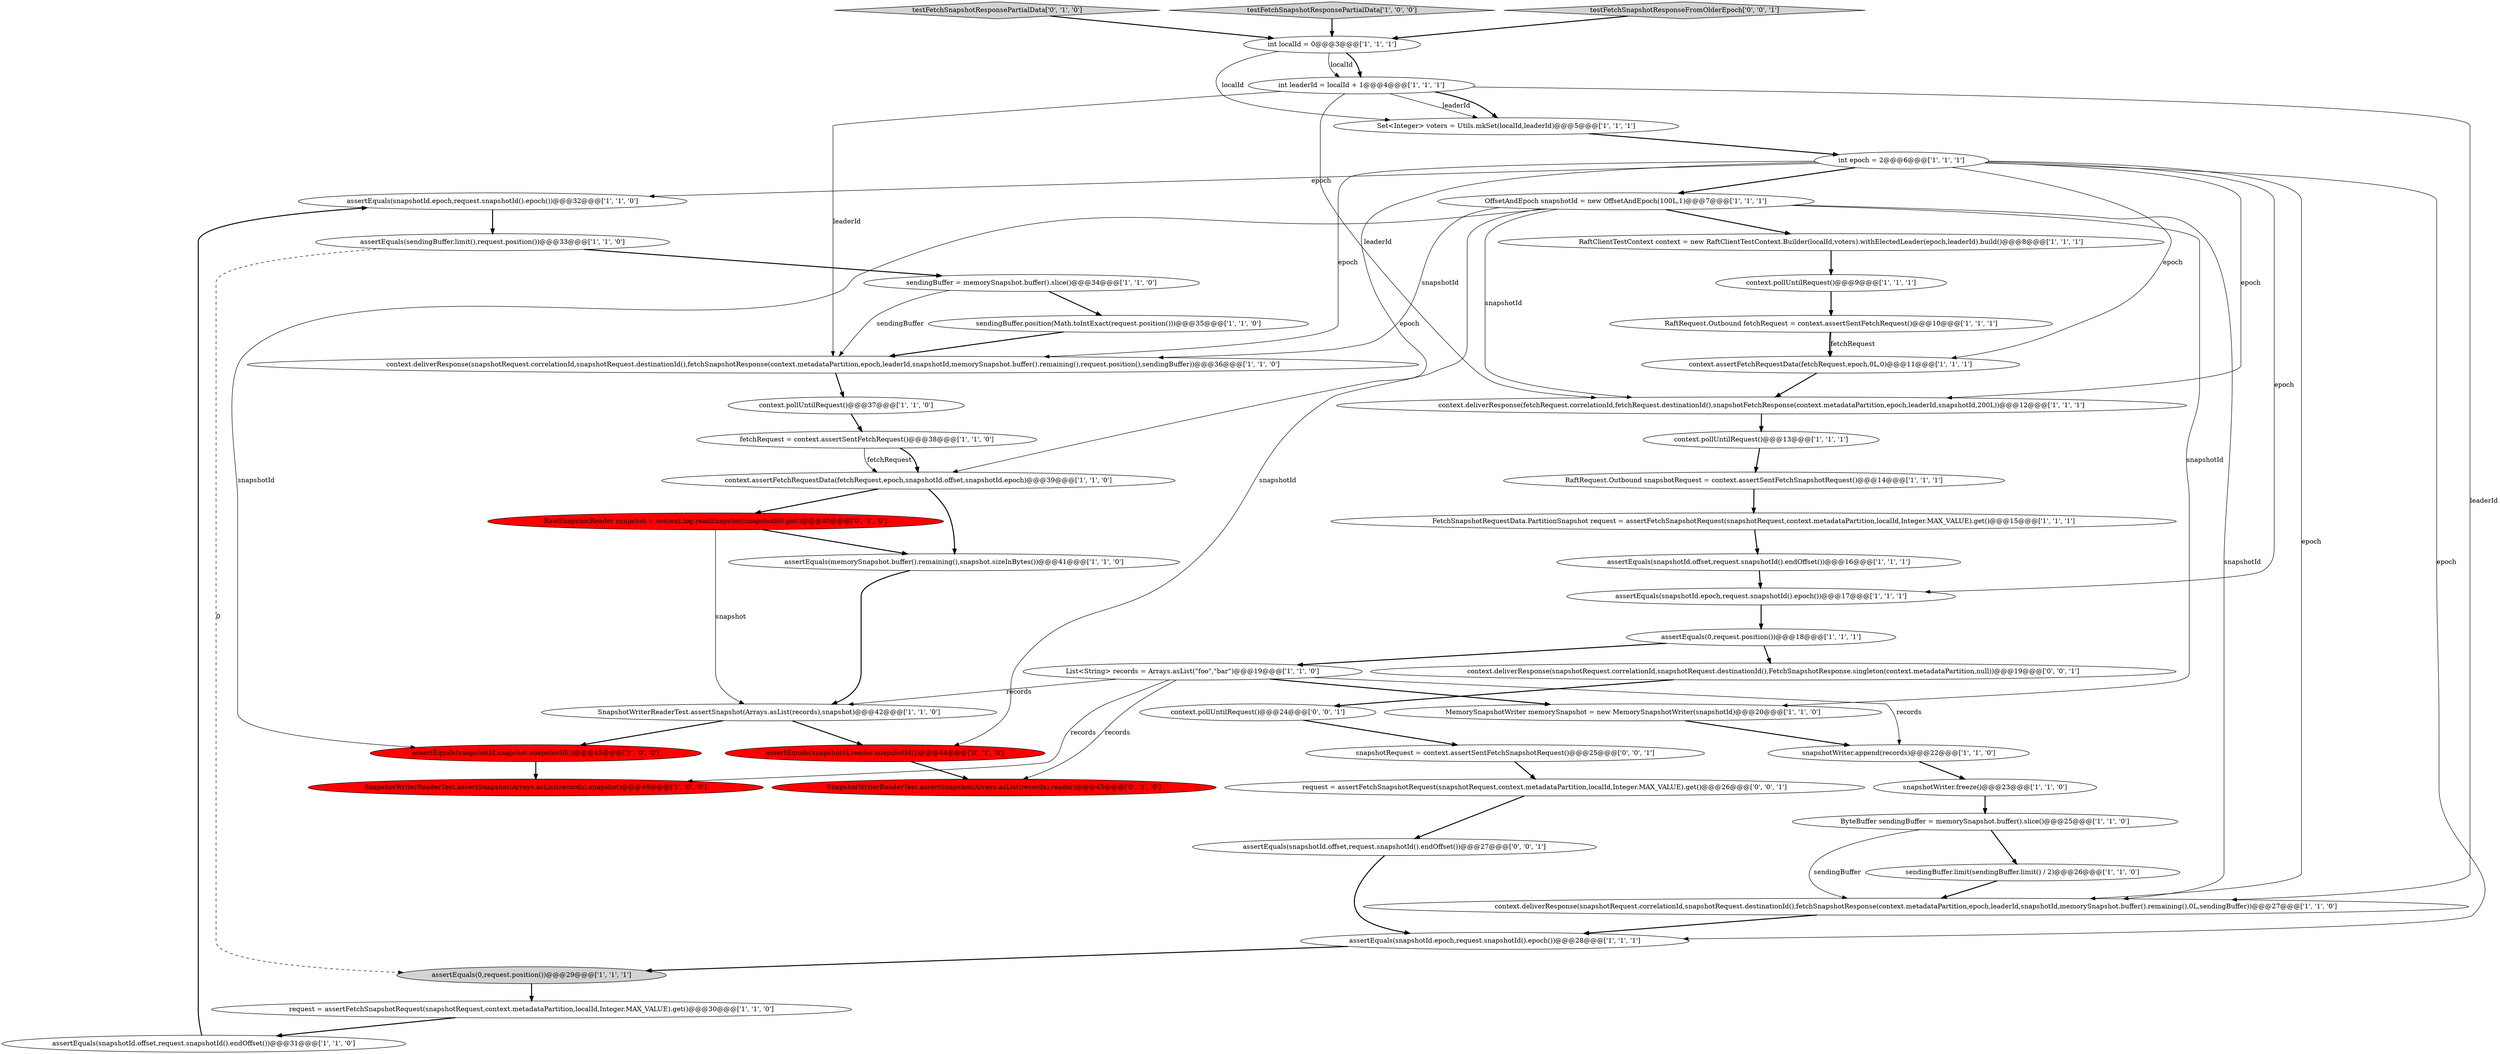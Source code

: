 digraph {
5 [style = filled, label = "int epoch = 2@@@6@@@['1', '1', '1']", fillcolor = white, shape = ellipse image = "AAA0AAABBB1BBB"];
12 [style = filled, label = "sendingBuffer = memorySnapshot.buffer().slice()@@@34@@@['1', '1', '0']", fillcolor = white, shape = ellipse image = "AAA0AAABBB1BBB"];
2 [style = filled, label = "assertEquals(snapshotId.epoch,request.snapshotId().epoch())@@@32@@@['1', '1', '0']", fillcolor = white, shape = ellipse image = "AAA0AAABBB1BBB"];
21 [style = filled, label = "assertEquals(snapshotId.epoch,request.snapshotId().epoch())@@@28@@@['1', '1', '1']", fillcolor = white, shape = ellipse image = "AAA0AAABBB1BBB"];
49 [style = filled, label = "context.pollUntilRequest()@@@24@@@['0', '0', '1']", fillcolor = white, shape = ellipse image = "AAA0AAABBB3BBB"];
45 [style = filled, label = "request = assertFetchSnapshotRequest(snapshotRequest,context.metadataPartition,localId,Integer.MAX_VALUE).get()@@@26@@@['0', '0', '1']", fillcolor = white, shape = ellipse image = "AAA0AAABBB3BBB"];
22 [style = filled, label = "int leaderId = localId + 1@@@4@@@['1', '1', '1']", fillcolor = white, shape = ellipse image = "AAA0AAABBB1BBB"];
28 [style = filled, label = "assertEquals(snapshotId.offset,request.snapshotId().endOffset())@@@31@@@['1', '1', '0']", fillcolor = white, shape = ellipse image = "AAA0AAABBB1BBB"];
48 [style = filled, label = "context.deliverResponse(snapshotRequest.correlationId,snapshotRequest.destinationId(),FetchSnapshotResponse.singleton(context.metadataPartition,null))@@@19@@@['0', '0', '1']", fillcolor = white, shape = ellipse image = "AAA0AAABBB3BBB"];
25 [style = filled, label = "assertEquals(snapshotId,snapshot.snapshotId())@@@45@@@['1', '0', '0']", fillcolor = red, shape = ellipse image = "AAA1AAABBB1BBB"];
41 [style = filled, label = "RawSnapshotReader snapshot = context.log.readSnapshot(snapshotId).get()@@@40@@@['0', '1', '0']", fillcolor = red, shape = ellipse image = "AAA1AAABBB2BBB"];
10 [style = filled, label = "MemorySnapshotWriter memorySnapshot = new MemorySnapshotWriter(snapshotId)@@@20@@@['1', '1', '0']", fillcolor = white, shape = ellipse image = "AAA0AAABBB1BBB"];
37 [style = filled, label = "context.pollUntilRequest()@@@9@@@['1', '1', '1']", fillcolor = white, shape = ellipse image = "AAA0AAABBB1BBB"];
11 [style = filled, label = "RaftRequest.Outbound fetchRequest = context.assertSentFetchRequest()@@@10@@@['1', '1', '1']", fillcolor = white, shape = ellipse image = "AAA0AAABBB1BBB"];
15 [style = filled, label = "int localId = 0@@@3@@@['1', '1', '1']", fillcolor = white, shape = ellipse image = "AAA0AAABBB1BBB"];
40 [style = filled, label = "testFetchSnapshotResponsePartialData['0', '1', '0']", fillcolor = lightgray, shape = diamond image = "AAA0AAABBB2BBB"];
38 [style = filled, label = "context.assertFetchRequestData(fetchRequest,epoch,snapshotId.offset,snapshotId.epoch)@@@39@@@['1', '1', '0']", fillcolor = white, shape = ellipse image = "AAA0AAABBB1BBB"];
26 [style = filled, label = "testFetchSnapshotResponsePartialData['1', '0', '0']", fillcolor = lightgray, shape = diamond image = "AAA0AAABBB1BBB"];
23 [style = filled, label = "snapshotWriter.freeze()@@@23@@@['1', '1', '0']", fillcolor = white, shape = ellipse image = "AAA0AAABBB1BBB"];
6 [style = filled, label = "assertEquals(0,request.position())@@@29@@@['1', '1', '1']", fillcolor = lightgray, shape = ellipse image = "AAA0AAABBB1BBB"];
36 [style = filled, label = "sendingBuffer.position(Math.toIntExact(request.position()))@@@35@@@['1', '1', '0']", fillcolor = white, shape = ellipse image = "AAA0AAABBB1BBB"];
24 [style = filled, label = "request = assertFetchSnapshotRequest(snapshotRequest,context.metadataPartition,localId,Integer.MAX_VALUE).get()@@@30@@@['1', '1', '0']", fillcolor = white, shape = ellipse image = "AAA0AAABBB1BBB"];
34 [style = filled, label = "SnapshotWriterReaderTest.assertSnapshot(Arrays.asList(records),snapshot)@@@42@@@['1', '1', '0']", fillcolor = white, shape = ellipse image = "AAA0AAABBB1BBB"];
42 [style = filled, label = "SnapshotWriterReaderTest.assertSnapshot(Arrays.asList(records),reader)@@@45@@@['0', '1', '0']", fillcolor = red, shape = ellipse image = "AAA1AAABBB2BBB"];
18 [style = filled, label = "snapshotWriter.append(records)@@@22@@@['1', '1', '0']", fillcolor = white, shape = ellipse image = "AAA0AAABBB1BBB"];
46 [style = filled, label = "assertEquals(snapshotId.offset,request.snapshotId().endOffset())@@@27@@@['0', '0', '1']", fillcolor = white, shape = ellipse image = "AAA0AAABBB3BBB"];
39 [style = filled, label = "context.deliverResponse(snapshotRequest.correlationId,snapshotRequest.destinationId(),fetchSnapshotResponse(context.metadataPartition,epoch,leaderId,snapshotId,memorySnapshot.buffer().remaining(),request.position(),sendingBuffer))@@@36@@@['1', '1', '0']", fillcolor = white, shape = ellipse image = "AAA0AAABBB1BBB"];
8 [style = filled, label = "context.pollUntilRequest()@@@13@@@['1', '1', '1']", fillcolor = white, shape = ellipse image = "AAA0AAABBB1BBB"];
35 [style = filled, label = "context.deliverResponse(fetchRequest.correlationId,fetchRequest.destinationId(),snapshotFetchResponse(context.metadataPartition,epoch,leaderId,snapshotId,200L))@@@12@@@['1', '1', '1']", fillcolor = white, shape = ellipse image = "AAA0AAABBB1BBB"];
43 [style = filled, label = "assertEquals(snapshotId,reader.snapshotId())@@@44@@@['0', '1', '0']", fillcolor = red, shape = ellipse image = "AAA1AAABBB2BBB"];
7 [style = filled, label = "context.assertFetchRequestData(fetchRequest,epoch,0L,0)@@@11@@@['1', '1', '1']", fillcolor = white, shape = ellipse image = "AAA0AAABBB1BBB"];
32 [style = filled, label = "List<String> records = Arrays.asList(\"foo\",\"bar\")@@@19@@@['1', '1', '0']", fillcolor = white, shape = ellipse image = "AAA0AAABBB1BBB"];
9 [style = filled, label = "assertEquals(snapshotId.offset,request.snapshotId().endOffset())@@@16@@@['1', '1', '1']", fillcolor = white, shape = ellipse image = "AAA0AAABBB1BBB"];
31 [style = filled, label = "assertEquals(snapshotId.epoch,request.snapshotId().epoch())@@@17@@@['1', '1', '1']", fillcolor = white, shape = ellipse image = "AAA0AAABBB1BBB"];
33 [style = filled, label = "context.deliverResponse(snapshotRequest.correlationId,snapshotRequest.destinationId(),fetchSnapshotResponse(context.metadataPartition,epoch,leaderId,snapshotId,memorySnapshot.buffer().remaining(),0L,sendingBuffer))@@@27@@@['1', '1', '0']", fillcolor = white, shape = ellipse image = "AAA0AAABBB1BBB"];
20 [style = filled, label = "assertEquals(0,request.position())@@@18@@@['1', '1', '1']", fillcolor = white, shape = ellipse image = "AAA0AAABBB1BBB"];
30 [style = filled, label = "RaftRequest.Outbound snapshotRequest = context.assertSentFetchSnapshotRequest()@@@14@@@['1', '1', '1']", fillcolor = white, shape = ellipse image = "AAA0AAABBB1BBB"];
3 [style = filled, label = "FetchSnapshotRequestData.PartitionSnapshot request = assertFetchSnapshotRequest(snapshotRequest,context.metadataPartition,localId,Integer.MAX_VALUE).get()@@@15@@@['1', '1', '1']", fillcolor = white, shape = ellipse image = "AAA0AAABBB1BBB"];
19 [style = filled, label = "RaftClientTestContext context = new RaftClientTestContext.Builder(localId,voters).withElectedLeader(epoch,leaderId).build()@@@8@@@['1', '1', '1']", fillcolor = white, shape = ellipse image = "AAA0AAABBB1BBB"];
47 [style = filled, label = "snapshotRequest = context.assertSentFetchSnapshotRequest()@@@25@@@['0', '0', '1']", fillcolor = white, shape = ellipse image = "AAA0AAABBB3BBB"];
13 [style = filled, label = "assertEquals(memorySnapshot.buffer().remaining(),snapshot.sizeInBytes())@@@41@@@['1', '1', '0']", fillcolor = white, shape = ellipse image = "AAA0AAABBB1BBB"];
29 [style = filled, label = "fetchRequest = context.assertSentFetchRequest()@@@38@@@['1', '1', '0']", fillcolor = white, shape = ellipse image = "AAA0AAABBB1BBB"];
0 [style = filled, label = "Set<Integer> voters = Utils.mkSet(localId,leaderId)@@@5@@@['1', '1', '1']", fillcolor = white, shape = ellipse image = "AAA0AAABBB1BBB"];
16 [style = filled, label = "ByteBuffer sendingBuffer = memorySnapshot.buffer().slice()@@@25@@@['1', '1', '0']", fillcolor = white, shape = ellipse image = "AAA0AAABBB1BBB"];
17 [style = filled, label = "SnapshotWriterReaderTest.assertSnapshot(Arrays.asList(records),snapshot)@@@46@@@['1', '0', '0']", fillcolor = red, shape = ellipse image = "AAA1AAABBB1BBB"];
27 [style = filled, label = "OffsetAndEpoch snapshotId = new OffsetAndEpoch(100L,1)@@@7@@@['1', '1', '1']", fillcolor = white, shape = ellipse image = "AAA0AAABBB1BBB"];
4 [style = filled, label = "sendingBuffer.limit(sendingBuffer.limit() / 2)@@@26@@@['1', '1', '0']", fillcolor = white, shape = ellipse image = "AAA0AAABBB1BBB"];
1 [style = filled, label = "context.pollUntilRequest()@@@37@@@['1', '1', '0']", fillcolor = white, shape = ellipse image = "AAA0AAABBB1BBB"];
14 [style = filled, label = "assertEquals(sendingBuffer.limit(),request.position())@@@33@@@['1', '1', '0']", fillcolor = white, shape = ellipse image = "AAA0AAABBB1BBB"];
44 [style = filled, label = "testFetchSnapshotResponseFromOlderEpoch['0', '0', '1']", fillcolor = lightgray, shape = diamond image = "AAA0AAABBB3BBB"];
8->30 [style = bold, label=""];
10->18 [style = bold, label=""];
24->28 [style = bold, label=""];
13->34 [style = bold, label=""];
29->38 [style = solid, label="fetchRequest"];
23->16 [style = bold, label=""];
48->49 [style = bold, label=""];
16->33 [style = solid, label="sendingBuffer"];
34->25 [style = bold, label=""];
14->6 [style = dashed, label="0"];
27->35 [style = solid, label="snapshotId"];
5->2 [style = solid, label="epoch"];
37->11 [style = bold, label=""];
22->0 [style = solid, label="leaderId"];
41->34 [style = solid, label="snapshot"];
27->39 [style = solid, label="snapshotId"];
18->23 [style = bold, label=""];
21->6 [style = bold, label=""];
5->7 [style = solid, label="epoch"];
9->31 [style = bold, label=""];
32->17 [style = solid, label="records"];
43->42 [style = bold, label=""];
7->35 [style = bold, label=""];
12->36 [style = bold, label=""];
40->15 [style = bold, label=""];
20->32 [style = bold, label=""];
15->0 [style = solid, label="localId"];
44->15 [style = bold, label=""];
5->35 [style = solid, label="epoch"];
6->24 [style = bold, label=""];
22->33 [style = solid, label="leaderId"];
5->39 [style = solid, label="epoch"];
27->33 [style = solid, label="snapshotId"];
38->41 [style = bold, label=""];
5->33 [style = solid, label="epoch"];
4->33 [style = bold, label=""];
25->17 [style = bold, label=""];
27->43 [style = solid, label="snapshotId"];
32->10 [style = bold, label=""];
36->39 [style = bold, label=""];
15->22 [style = bold, label=""];
19->37 [style = bold, label=""];
49->47 [style = bold, label=""];
3->9 [style = bold, label=""];
28->2 [style = bold, label=""];
22->39 [style = solid, label="leaderId"];
32->34 [style = solid, label="records"];
5->31 [style = solid, label="epoch"];
46->21 [style = bold, label=""];
22->0 [style = bold, label=""];
30->3 [style = bold, label=""];
32->18 [style = solid, label="records"];
11->7 [style = solid, label="fetchRequest"];
20->48 [style = bold, label=""];
12->39 [style = solid, label="sendingBuffer"];
2->14 [style = bold, label=""];
14->12 [style = bold, label=""];
26->15 [style = bold, label=""];
35->8 [style = bold, label=""];
22->35 [style = solid, label="leaderId"];
15->22 [style = solid, label="localId"];
39->1 [style = bold, label=""];
29->38 [style = bold, label=""];
47->45 [style = bold, label=""];
5->38 [style = solid, label="epoch"];
27->19 [style = bold, label=""];
5->27 [style = bold, label=""];
27->25 [style = solid, label="snapshotId"];
45->46 [style = bold, label=""];
31->20 [style = bold, label=""];
16->4 [style = bold, label=""];
5->21 [style = solid, label="epoch"];
33->21 [style = bold, label=""];
1->29 [style = bold, label=""];
38->13 [style = bold, label=""];
34->43 [style = bold, label=""];
41->13 [style = bold, label=""];
11->7 [style = bold, label=""];
27->10 [style = solid, label="snapshotId"];
0->5 [style = bold, label=""];
32->42 [style = solid, label="records"];
}
